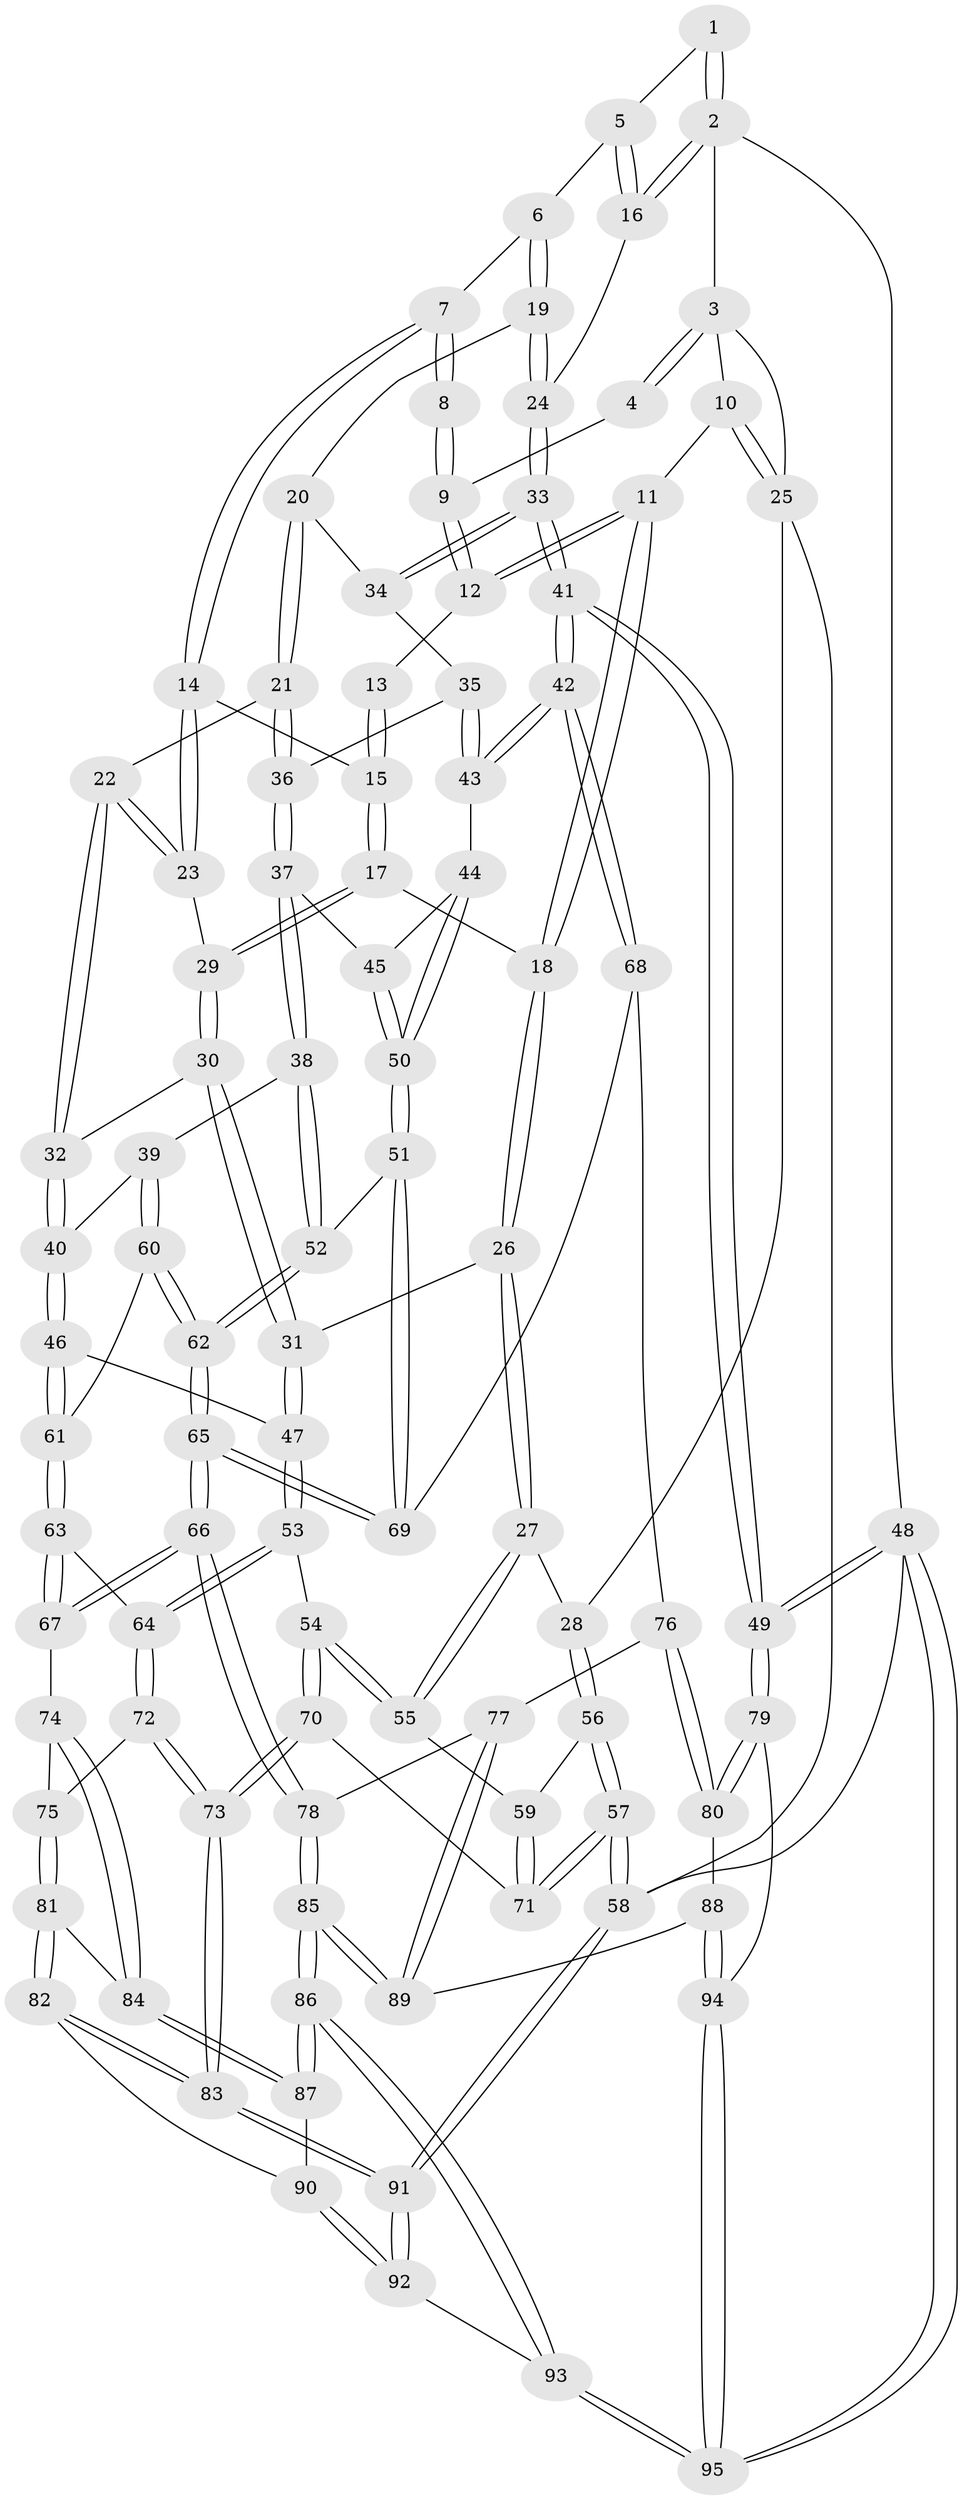 // coarse degree distribution, {4: 0.4090909090909091, 6: 0.12121212121212122, 5: 0.36363636363636365, 2: 0.045454545454545456, 3: 0.030303030303030304, 7: 0.030303030303030304}
// Generated by graph-tools (version 1.1) at 2025/21/03/04/25 18:21:24]
// undirected, 95 vertices, 234 edges
graph export_dot {
graph [start="1"]
  node [color=gray90,style=filled];
  1 [pos="+0.7850355962908897+0"];
  2 [pos="+1+0"];
  3 [pos="+0+0"];
  4 [pos="+0.4740331275156462+0"];
  5 [pos="+0.7634662995053288+0.11494076862659901"];
  6 [pos="+0.7506202348375876+0.15448101152337745"];
  7 [pos="+0.6176716191214037+0.1803329256466726"];
  8 [pos="+0.5425184744422306+0.11594452810971048"];
  9 [pos="+0.4682858644841604+0"];
  10 [pos="+0.23432676348310416+0.17461878323372965"];
  11 [pos="+0.23929822428504074+0.17759422599191782"];
  12 [pos="+0.2859784524480031+0.15099738782854016"];
  13 [pos="+0.4502743494153361+0.16188322809920475"];
  14 [pos="+0.5375010434107228+0.3074875381368727"];
  15 [pos="+0.41877172984408456+0.2886996666999567"];
  16 [pos="+1+0"];
  17 [pos="+0.29729476454108505+0.29226021074580294"];
  18 [pos="+0.2954605087576368+0.2922226882620003"];
  19 [pos="+0.836134877898683+0.27108927447915887"];
  20 [pos="+0.8329400664281879+0.3146528526883054"];
  21 [pos="+0.7974259919427802+0.3974918823366063"];
  22 [pos="+0.588355669814522+0.39844226690843904"];
  23 [pos="+0.5457401709437754+0.34084095163521433"];
  24 [pos="+1+0.14236015914676098"];
  25 [pos="+0+0.34193717549841757"];
  26 [pos="+0.2555945695169339+0.453346392554537"];
  27 [pos="+0.23717842213591303+0.46629410911233177"];
  28 [pos="+0+0.3493232537340429"];
  29 [pos="+0.4622570310652427+0.42457260487338655"];
  30 [pos="+0.42210558605199605+0.4816254865508563"];
  31 [pos="+0.3787007373267989+0.50671816899637"];
  32 [pos="+0.5821969117446222+0.4998277280055259"];
  33 [pos="+1+0.46260395438235336"];
  34 [pos="+1+0.4273778737719285"];
  35 [pos="+0.913493442156428+0.49785384650483694"];
  36 [pos="+0.8011990567228431+0.43895021131406753"];
  37 [pos="+0.7979737243655546+0.44742436951667175"];
  38 [pos="+0.6711972540071895+0.5746202165685723"];
  39 [pos="+0.6526407719838073+0.5739641332933778"];
  40 [pos="+0.5840683953288156+0.505776124985793"];
  41 [pos="+1+0.7284284857075066"];
  42 [pos="+1+0.7186722541900393"];
  43 [pos="+0.9749403678973751+0.6061002543977515"];
  44 [pos="+0.9419982404553902+0.6033822415035142"];
  45 [pos="+0.8299148533578352+0.561784036738121"];
  46 [pos="+0.46022179602888014+0.6039023857433257"];
  47 [pos="+0.4301451201803004+0.6032152486794587"];
  48 [pos="+1+1"];
  49 [pos="+1+1"];
  50 [pos="+0.79504601155939+0.6497755029849024"];
  51 [pos="+0.7790065465372694+0.6697270586852833"];
  52 [pos="+0.7428357921189033+0.6520290601095005"];
  53 [pos="+0.38879671614264005+0.6878699950742034"];
  54 [pos="+0.3077633709539661+0.7113390494634054"];
  55 [pos="+0.20185141526520337+0.575353117174063"];
  56 [pos="+0+0.4954422177638437"];
  57 [pos="+0+0.9264493163146037"];
  58 [pos="+0+1"];
  59 [pos="+0.15635358539268768+0.6068437134531637"];
  60 [pos="+0.6215913808166725+0.6146919404122151"];
  61 [pos="+0.5399775804548063+0.654020663864272"];
  62 [pos="+0.6325918356665439+0.7506579284763539"];
  63 [pos="+0.5376752066614097+0.7631596068247932"];
  64 [pos="+0.45772034640545833+0.7606548156351136"];
  65 [pos="+0.6137874160147332+0.8034774268360406"];
  66 [pos="+0.6108782864603199+0.8071797622711104"];
  67 [pos="+0.5931289693617953+0.8037097043488873"];
  68 [pos="+0.85578426968602+0.7748588710831923"];
  69 [pos="+0.8064536825454697+0.7282135790119885"];
  70 [pos="+0.27177902963995265+0.7936198588791779"];
  71 [pos="+0.053883737736336146+0.7866533735458519"];
  72 [pos="+0.4157644799764314+0.8430716960226877"];
  73 [pos="+0.3220561529528411+0.8974274520484375"];
  74 [pos="+0.5206429279383405+0.8688987033698347"];
  75 [pos="+0.4557213417434178+0.8642548999603783"];
  76 [pos="+0.8553200643559193+0.7758410005645339"];
  77 [pos="+0.7896065309004434+0.8462278137819754"];
  78 [pos="+0.6525770258296655+0.8750681145920143"];
  79 [pos="+0.9965684023827192+0.9512187826201131"];
  80 [pos="+0.8838528510524656+0.9144120968872188"];
  81 [pos="+0.468184243350591+0.9202030503659993"];
  82 [pos="+0.4580340212030756+0.9404780202803544"];
  83 [pos="+0.30753920312513516+1"];
  84 [pos="+0.515072342399314+0.8937931179650611"];
  85 [pos="+0.6493469801349763+1"];
  86 [pos="+0.6484742408725263+1"];
  87 [pos="+0.5289673051360624+0.9445524817367089"];
  88 [pos="+0.8435660299994999+0.9514454036787795"];
  89 [pos="+0.8038111367926248+0.9402505045753692"];
  90 [pos="+0.48698322634097085+0.9449283814852262"];
  91 [pos="+0.21818492882733168+1"];
  92 [pos="+0.5659777515169351+1"];
  93 [pos="+0.6309584580139587+1"];
  94 [pos="+0.8556817896061856+0.9774112154956015"];
  95 [pos="+0.9080557159015766+1"];
  1 -- 2;
  1 -- 2;
  1 -- 5;
  2 -- 3;
  2 -- 16;
  2 -- 16;
  2 -- 48;
  3 -- 4;
  3 -- 4;
  3 -- 10;
  3 -- 25;
  4 -- 9;
  5 -- 6;
  5 -- 16;
  5 -- 16;
  6 -- 7;
  6 -- 19;
  6 -- 19;
  7 -- 8;
  7 -- 8;
  7 -- 14;
  7 -- 14;
  8 -- 9;
  8 -- 9;
  9 -- 12;
  9 -- 12;
  10 -- 11;
  10 -- 25;
  10 -- 25;
  11 -- 12;
  11 -- 12;
  11 -- 18;
  11 -- 18;
  12 -- 13;
  13 -- 15;
  13 -- 15;
  14 -- 15;
  14 -- 23;
  14 -- 23;
  15 -- 17;
  15 -- 17;
  16 -- 24;
  17 -- 18;
  17 -- 29;
  17 -- 29;
  18 -- 26;
  18 -- 26;
  19 -- 20;
  19 -- 24;
  19 -- 24;
  20 -- 21;
  20 -- 21;
  20 -- 34;
  21 -- 22;
  21 -- 36;
  21 -- 36;
  22 -- 23;
  22 -- 23;
  22 -- 32;
  22 -- 32;
  23 -- 29;
  24 -- 33;
  24 -- 33;
  25 -- 28;
  25 -- 58;
  26 -- 27;
  26 -- 27;
  26 -- 31;
  27 -- 28;
  27 -- 55;
  27 -- 55;
  28 -- 56;
  28 -- 56;
  29 -- 30;
  29 -- 30;
  30 -- 31;
  30 -- 31;
  30 -- 32;
  31 -- 47;
  31 -- 47;
  32 -- 40;
  32 -- 40;
  33 -- 34;
  33 -- 34;
  33 -- 41;
  33 -- 41;
  34 -- 35;
  35 -- 36;
  35 -- 43;
  35 -- 43;
  36 -- 37;
  36 -- 37;
  37 -- 38;
  37 -- 38;
  37 -- 45;
  38 -- 39;
  38 -- 52;
  38 -- 52;
  39 -- 40;
  39 -- 60;
  39 -- 60;
  40 -- 46;
  40 -- 46;
  41 -- 42;
  41 -- 42;
  41 -- 49;
  41 -- 49;
  42 -- 43;
  42 -- 43;
  42 -- 68;
  42 -- 68;
  43 -- 44;
  44 -- 45;
  44 -- 50;
  44 -- 50;
  45 -- 50;
  45 -- 50;
  46 -- 47;
  46 -- 61;
  46 -- 61;
  47 -- 53;
  47 -- 53;
  48 -- 49;
  48 -- 49;
  48 -- 95;
  48 -- 95;
  48 -- 58;
  49 -- 79;
  49 -- 79;
  50 -- 51;
  50 -- 51;
  51 -- 52;
  51 -- 69;
  51 -- 69;
  52 -- 62;
  52 -- 62;
  53 -- 54;
  53 -- 64;
  53 -- 64;
  54 -- 55;
  54 -- 55;
  54 -- 70;
  54 -- 70;
  55 -- 59;
  56 -- 57;
  56 -- 57;
  56 -- 59;
  57 -- 58;
  57 -- 58;
  57 -- 71;
  57 -- 71;
  58 -- 91;
  58 -- 91;
  59 -- 71;
  59 -- 71;
  60 -- 61;
  60 -- 62;
  60 -- 62;
  61 -- 63;
  61 -- 63;
  62 -- 65;
  62 -- 65;
  63 -- 64;
  63 -- 67;
  63 -- 67;
  64 -- 72;
  64 -- 72;
  65 -- 66;
  65 -- 66;
  65 -- 69;
  65 -- 69;
  66 -- 67;
  66 -- 67;
  66 -- 78;
  66 -- 78;
  67 -- 74;
  68 -- 69;
  68 -- 76;
  70 -- 71;
  70 -- 73;
  70 -- 73;
  72 -- 73;
  72 -- 73;
  72 -- 75;
  73 -- 83;
  73 -- 83;
  74 -- 75;
  74 -- 84;
  74 -- 84;
  75 -- 81;
  75 -- 81;
  76 -- 77;
  76 -- 80;
  76 -- 80;
  77 -- 78;
  77 -- 89;
  77 -- 89;
  78 -- 85;
  78 -- 85;
  79 -- 80;
  79 -- 80;
  79 -- 94;
  80 -- 88;
  81 -- 82;
  81 -- 82;
  81 -- 84;
  82 -- 83;
  82 -- 83;
  82 -- 90;
  83 -- 91;
  83 -- 91;
  84 -- 87;
  84 -- 87;
  85 -- 86;
  85 -- 86;
  85 -- 89;
  85 -- 89;
  86 -- 87;
  86 -- 87;
  86 -- 93;
  86 -- 93;
  87 -- 90;
  88 -- 89;
  88 -- 94;
  88 -- 94;
  90 -- 92;
  90 -- 92;
  91 -- 92;
  91 -- 92;
  92 -- 93;
  93 -- 95;
  93 -- 95;
  94 -- 95;
  94 -- 95;
}
